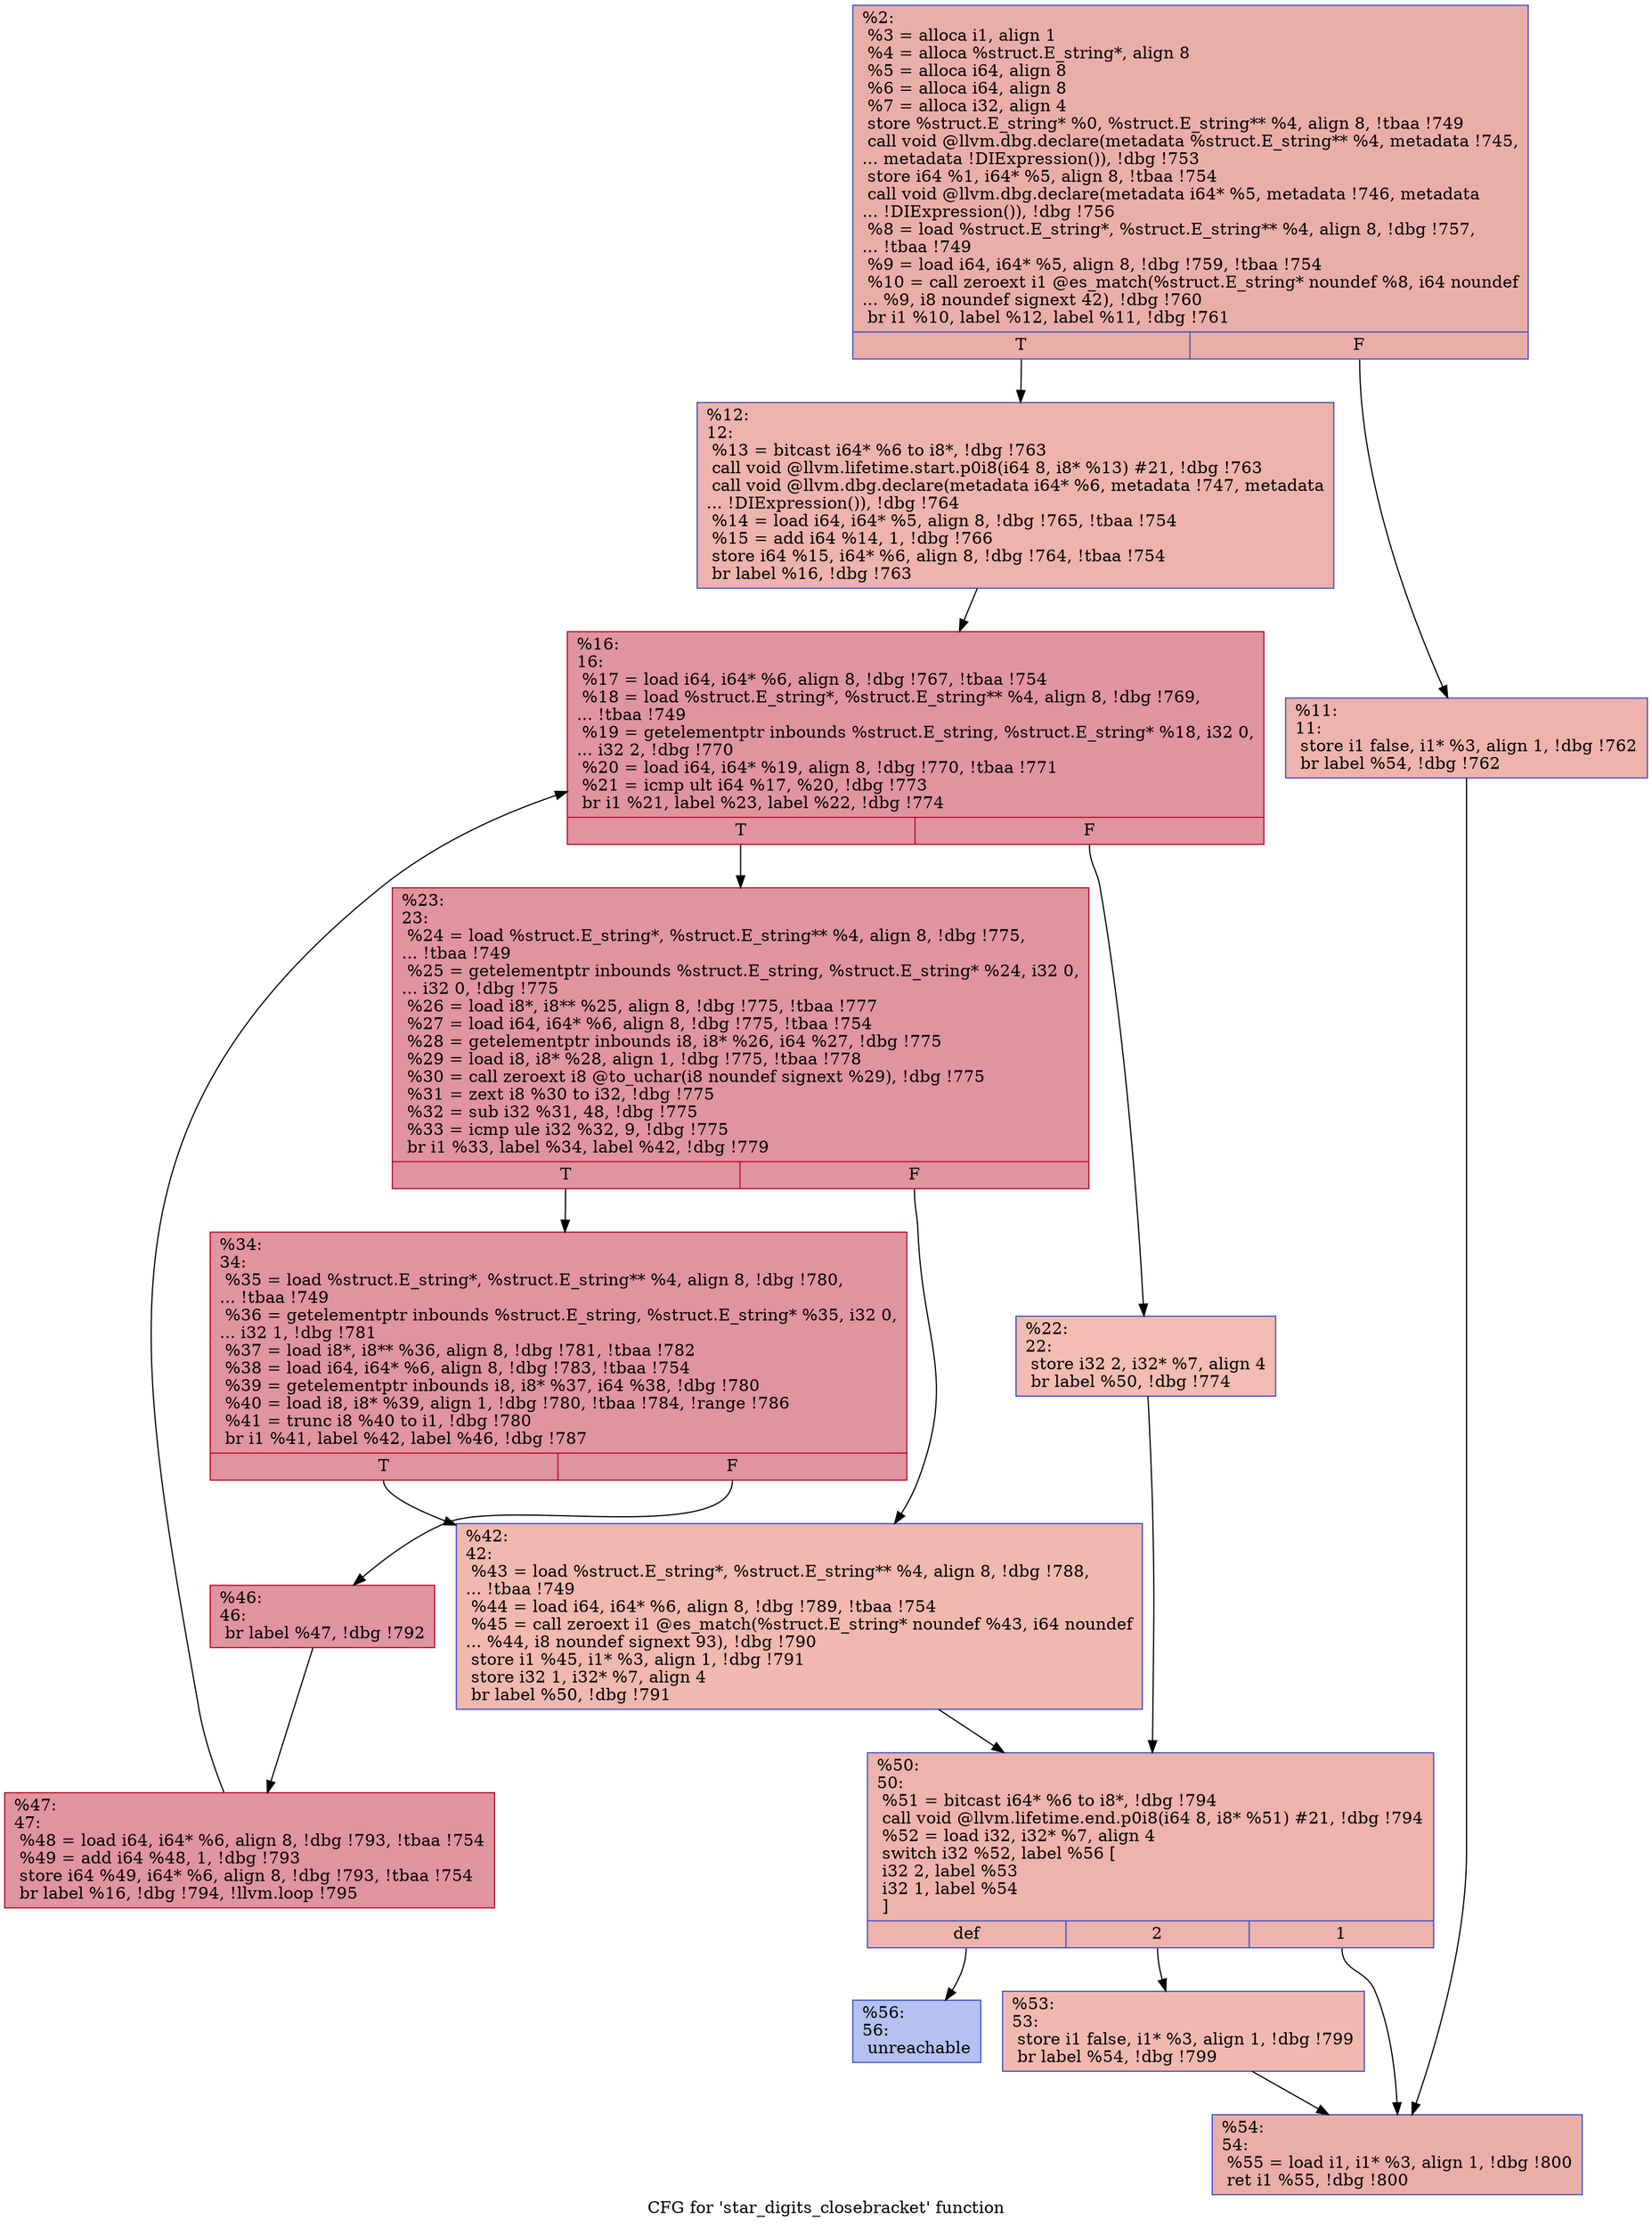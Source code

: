 digraph "CFG for 'star_digits_closebracket' function" {
	label="CFG for 'star_digits_closebracket' function";

	Node0x10b79c0 [shape=record,color="#3d50c3ff", style=filled, fillcolor="#d0473d70",label="{%2:\l  %3 = alloca i1, align 1\l  %4 = alloca %struct.E_string*, align 8\l  %5 = alloca i64, align 8\l  %6 = alloca i64, align 8\l  %7 = alloca i32, align 4\l  store %struct.E_string* %0, %struct.E_string** %4, align 8, !tbaa !749\l  call void @llvm.dbg.declare(metadata %struct.E_string** %4, metadata !745,\l... metadata !DIExpression()), !dbg !753\l  store i64 %1, i64* %5, align 8, !tbaa !754\l  call void @llvm.dbg.declare(metadata i64* %5, metadata !746, metadata\l... !DIExpression()), !dbg !756\l  %8 = load %struct.E_string*, %struct.E_string** %4, align 8, !dbg !757,\l... !tbaa !749\l  %9 = load i64, i64* %5, align 8, !dbg !759, !tbaa !754\l  %10 = call zeroext i1 @es_match(%struct.E_string* noundef %8, i64 noundef\l... %9, i8 noundef signext 42), !dbg !760\l  br i1 %10, label %12, label %11, !dbg !761\l|{<s0>T|<s1>F}}"];
	Node0x10b79c0:s0 -> Node0x10bac30;
	Node0x10b79c0:s1 -> Node0x10babe0;
	Node0x10babe0 [shape=record,color="#3d50c3ff", style=filled, fillcolor="#d6524470",label="{%11:\l11:                                               \l  store i1 false, i1* %3, align 1, !dbg !762\l  br label %54, !dbg !762\l}"];
	Node0x10babe0 -> Node0x10baf50;
	Node0x10bac30 [shape=record,color="#3d50c3ff", style=filled, fillcolor="#d6524470",label="{%12:\l12:                                               \l  %13 = bitcast i64* %6 to i8*, !dbg !763\l  call void @llvm.lifetime.start.p0i8(i64 8, i8* %13) #21, !dbg !763\l  call void @llvm.dbg.declare(metadata i64* %6, metadata !747, metadata\l... !DIExpression()), !dbg !764\l  %14 = load i64, i64* %5, align 8, !dbg !765, !tbaa !754\l  %15 = add i64 %14, 1, !dbg !766\l  store i64 %15, i64* %6, align 8, !dbg !764, !tbaa !754\l  br label %16, !dbg !763\l}"];
	Node0x10bac30 -> Node0x10bac80;
	Node0x10bac80 [shape=record,color="#b70d28ff", style=filled, fillcolor="#b70d2870",label="{%16:\l16:                                               \l  %17 = load i64, i64* %6, align 8, !dbg !767, !tbaa !754\l  %18 = load %struct.E_string*, %struct.E_string** %4, align 8, !dbg !769,\l... !tbaa !749\l  %19 = getelementptr inbounds %struct.E_string, %struct.E_string* %18, i32 0,\l... i32 2, !dbg !770\l  %20 = load i64, i64* %19, align 8, !dbg !770, !tbaa !771\l  %21 = icmp ult i64 %17, %20, !dbg !773\l  br i1 %21, label %23, label %22, !dbg !774\l|{<s0>T|<s1>F}}"];
	Node0x10bac80:s0 -> Node0x10bad20;
	Node0x10bac80:s1 -> Node0x10bacd0;
	Node0x10bacd0 [shape=record,color="#3d50c3ff", style=filled, fillcolor="#e1675170",label="{%22:\l22:                                               \l  store i32 2, i32* %7, align 4\l  br label %50, !dbg !774\l}"];
	Node0x10bacd0 -> Node0x10baeb0;
	Node0x10bad20 [shape=record,color="#b70d28ff", style=filled, fillcolor="#b70d2870",label="{%23:\l23:                                               \l  %24 = load %struct.E_string*, %struct.E_string** %4, align 8, !dbg !775,\l... !tbaa !749\l  %25 = getelementptr inbounds %struct.E_string, %struct.E_string* %24, i32 0,\l... i32 0, !dbg !775\l  %26 = load i8*, i8** %25, align 8, !dbg !775, !tbaa !777\l  %27 = load i64, i64* %6, align 8, !dbg !775, !tbaa !754\l  %28 = getelementptr inbounds i8, i8* %26, i64 %27, !dbg !775\l  %29 = load i8, i8* %28, align 1, !dbg !775, !tbaa !778\l  %30 = call zeroext i8 @to_uchar(i8 noundef signext %29), !dbg !775\l  %31 = zext i8 %30 to i32, !dbg !775\l  %32 = sub i32 %31, 48, !dbg !775\l  %33 = icmp ule i32 %32, 9, !dbg !775\l  br i1 %33, label %34, label %42, !dbg !779\l|{<s0>T|<s1>F}}"];
	Node0x10bad20:s0 -> Node0x10bad70;
	Node0x10bad20:s1 -> Node0x10badc0;
	Node0x10bad70 [shape=record,color="#b70d28ff", style=filled, fillcolor="#b70d2870",label="{%34:\l34:                                               \l  %35 = load %struct.E_string*, %struct.E_string** %4, align 8, !dbg !780,\l... !tbaa !749\l  %36 = getelementptr inbounds %struct.E_string, %struct.E_string* %35, i32 0,\l... i32 1, !dbg !781\l  %37 = load i8*, i8** %36, align 8, !dbg !781, !tbaa !782\l  %38 = load i64, i64* %6, align 8, !dbg !783, !tbaa !754\l  %39 = getelementptr inbounds i8, i8* %37, i64 %38, !dbg !780\l  %40 = load i8, i8* %39, align 1, !dbg !780, !tbaa !784, !range !786\l  %41 = trunc i8 %40 to i1, !dbg !780\l  br i1 %41, label %42, label %46, !dbg !787\l|{<s0>T|<s1>F}}"];
	Node0x10bad70:s0 -> Node0x10badc0;
	Node0x10bad70:s1 -> Node0x10bae10;
	Node0x10badc0 [shape=record,color="#3d50c3ff", style=filled, fillcolor="#dc5d4a70",label="{%42:\l42:                                               \l  %43 = load %struct.E_string*, %struct.E_string** %4, align 8, !dbg !788,\l... !tbaa !749\l  %44 = load i64, i64* %6, align 8, !dbg !789, !tbaa !754\l  %45 = call zeroext i1 @es_match(%struct.E_string* noundef %43, i64 noundef\l... %44, i8 noundef signext 93), !dbg !790\l  store i1 %45, i1* %3, align 1, !dbg !791\l  store i32 1, i32* %7, align 4\l  br label %50, !dbg !791\l}"];
	Node0x10badc0 -> Node0x10baeb0;
	Node0x10bae10 [shape=record,color="#b70d28ff", style=filled, fillcolor="#b70d2870",label="{%46:\l46:                                               \l  br label %47, !dbg !792\l}"];
	Node0x10bae10 -> Node0x10bae60;
	Node0x10bae60 [shape=record,color="#b70d28ff", style=filled, fillcolor="#b70d2870",label="{%47:\l47:                                               \l  %48 = load i64, i64* %6, align 8, !dbg !793, !tbaa !754\l  %49 = add i64 %48, 1, !dbg !793\l  store i64 %49, i64* %6, align 8, !dbg !793, !tbaa !754\l  br label %16, !dbg !794, !llvm.loop !795\l}"];
	Node0x10bae60 -> Node0x10bac80;
	Node0x10baeb0 [shape=record,color="#3d50c3ff", style=filled, fillcolor="#d6524470",label="{%50:\l50:                                               \l  %51 = bitcast i64* %6 to i8*, !dbg !794\l  call void @llvm.lifetime.end.p0i8(i64 8, i8* %51) #21, !dbg !794\l  %52 = load i32, i32* %7, align 4\l  switch i32 %52, label %56 [\l    i32 2, label %53\l    i32 1, label %54\l  ]\l|{<s0>def|<s1>2|<s2>1}}"];
	Node0x10baeb0:s0 -> Node0x10bafa0;
	Node0x10baeb0:s1 -> Node0x10baf00;
	Node0x10baeb0:s2 -> Node0x10baf50;
	Node0x10baf00 [shape=record,color="#3d50c3ff", style=filled, fillcolor="#de614d70",label="{%53:\l53:                                               \l  store i1 false, i1* %3, align 1, !dbg !799\l  br label %54, !dbg !799\l}"];
	Node0x10baf00 -> Node0x10baf50;
	Node0x10baf50 [shape=record,color="#3d50c3ff", style=filled, fillcolor="#d0473d70",label="{%54:\l54:                                               \l  %55 = load i1, i1* %3, align 1, !dbg !800\l  ret i1 %55, !dbg !800\l}"];
	Node0x10bafa0 [shape=record,color="#3d50c3ff", style=filled, fillcolor="#5572df70",label="{%56:\l56:                                               \l  unreachable\l}"];
}
